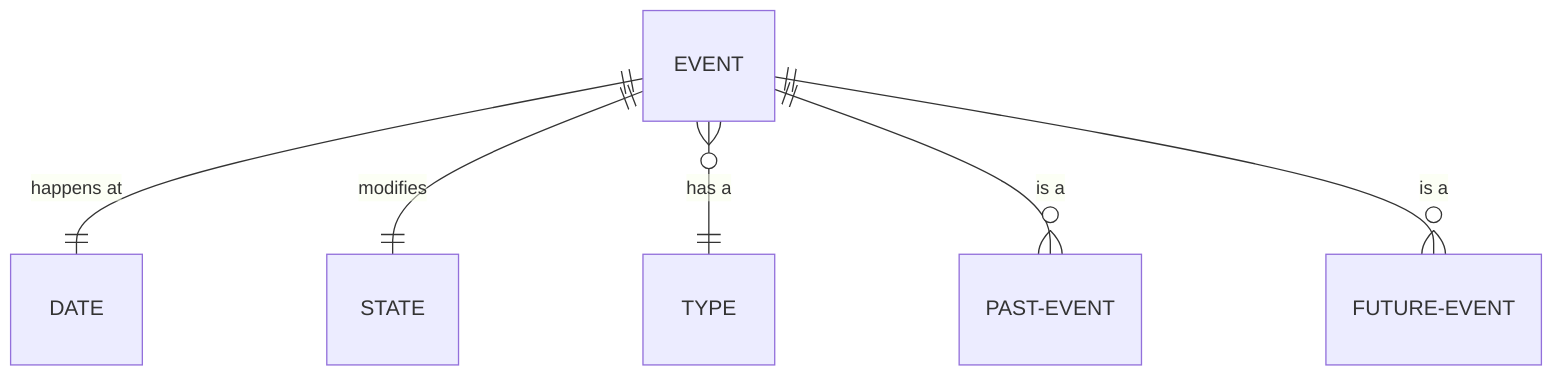 erDiagram
    EVENT ||--|| DATE : "happens at"
    EVENT ||--|| STATE : "modifies"
    EVENT o{--|| TYPE : "has a"
    EVENT ||--o{ PAST-EVENT : "is a"
    EVENT ||--o{ FUTURE-EVENT : "is a"